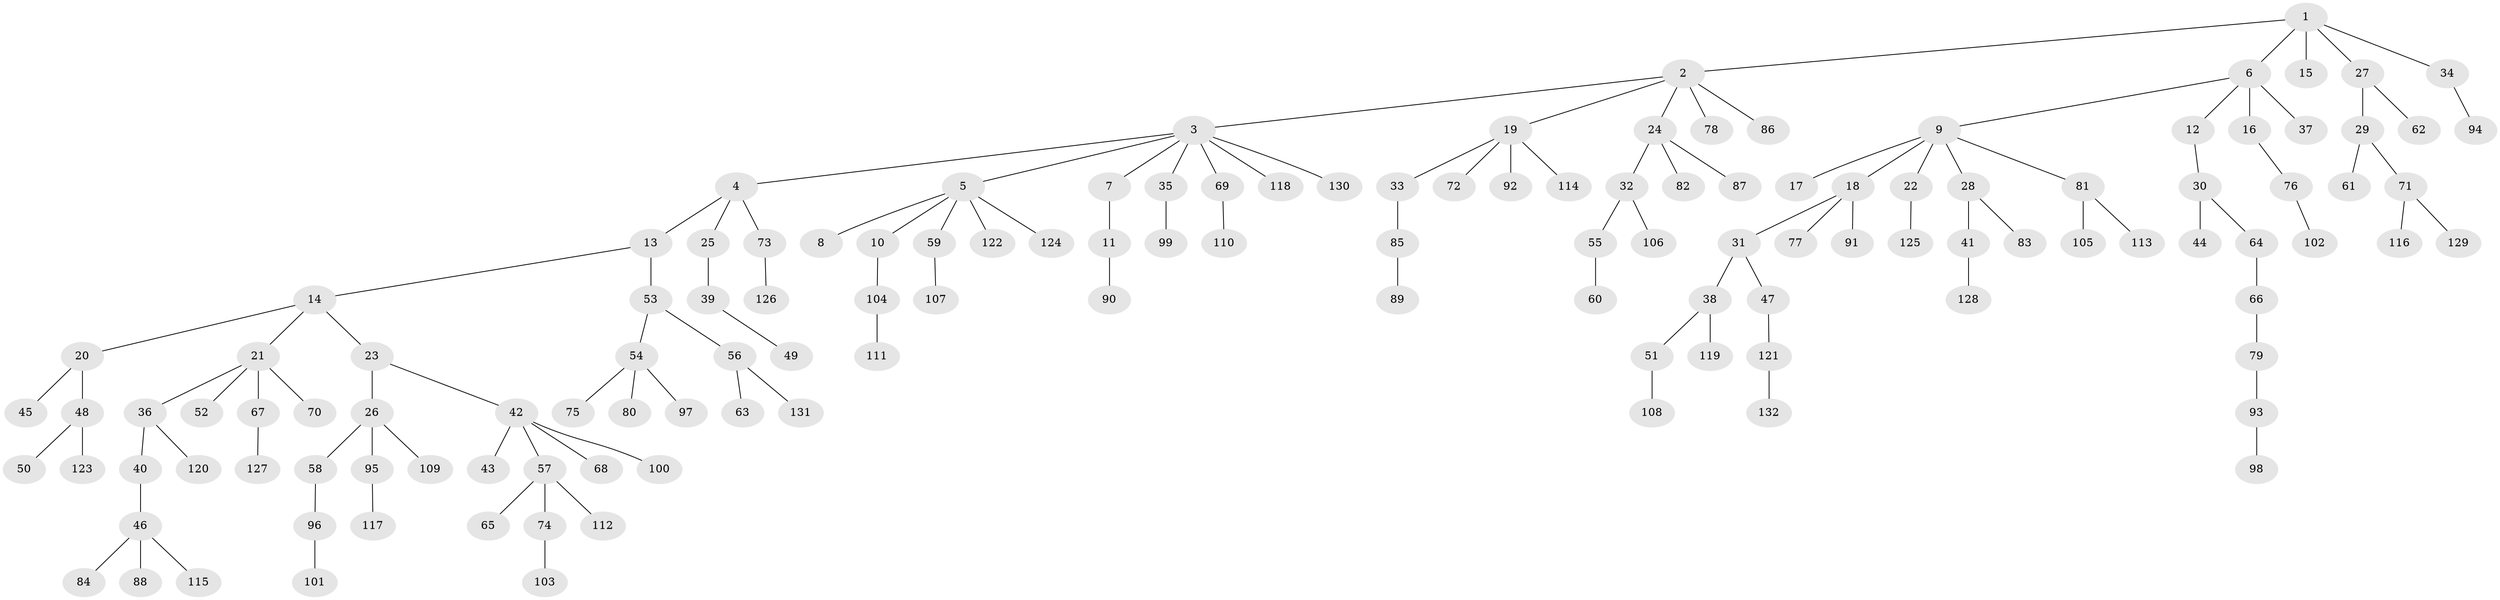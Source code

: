 // coarse degree distribution, {2: 0.17721518987341772, 1: 0.7088607594936709, 4: 0.05063291139240506, 5: 0.0379746835443038, 13: 0.012658227848101266, 28: 0.012658227848101266}
// Generated by graph-tools (version 1.1) at 2025/57/03/04/25 21:57:09]
// undirected, 132 vertices, 131 edges
graph export_dot {
graph [start="1"]
  node [color=gray90,style=filled];
  1;
  2;
  3;
  4;
  5;
  6;
  7;
  8;
  9;
  10;
  11;
  12;
  13;
  14;
  15;
  16;
  17;
  18;
  19;
  20;
  21;
  22;
  23;
  24;
  25;
  26;
  27;
  28;
  29;
  30;
  31;
  32;
  33;
  34;
  35;
  36;
  37;
  38;
  39;
  40;
  41;
  42;
  43;
  44;
  45;
  46;
  47;
  48;
  49;
  50;
  51;
  52;
  53;
  54;
  55;
  56;
  57;
  58;
  59;
  60;
  61;
  62;
  63;
  64;
  65;
  66;
  67;
  68;
  69;
  70;
  71;
  72;
  73;
  74;
  75;
  76;
  77;
  78;
  79;
  80;
  81;
  82;
  83;
  84;
  85;
  86;
  87;
  88;
  89;
  90;
  91;
  92;
  93;
  94;
  95;
  96;
  97;
  98;
  99;
  100;
  101;
  102;
  103;
  104;
  105;
  106;
  107;
  108;
  109;
  110;
  111;
  112;
  113;
  114;
  115;
  116;
  117;
  118;
  119;
  120;
  121;
  122;
  123;
  124;
  125;
  126;
  127;
  128;
  129;
  130;
  131;
  132;
  1 -- 2;
  1 -- 6;
  1 -- 15;
  1 -- 27;
  1 -- 34;
  2 -- 3;
  2 -- 19;
  2 -- 24;
  2 -- 78;
  2 -- 86;
  3 -- 4;
  3 -- 5;
  3 -- 7;
  3 -- 35;
  3 -- 69;
  3 -- 118;
  3 -- 130;
  4 -- 13;
  4 -- 25;
  4 -- 73;
  5 -- 8;
  5 -- 10;
  5 -- 59;
  5 -- 122;
  5 -- 124;
  6 -- 9;
  6 -- 12;
  6 -- 16;
  6 -- 37;
  7 -- 11;
  9 -- 17;
  9 -- 18;
  9 -- 22;
  9 -- 28;
  9 -- 81;
  10 -- 104;
  11 -- 90;
  12 -- 30;
  13 -- 14;
  13 -- 53;
  14 -- 20;
  14 -- 21;
  14 -- 23;
  16 -- 76;
  18 -- 31;
  18 -- 77;
  18 -- 91;
  19 -- 33;
  19 -- 72;
  19 -- 92;
  19 -- 114;
  20 -- 45;
  20 -- 48;
  21 -- 36;
  21 -- 52;
  21 -- 67;
  21 -- 70;
  22 -- 125;
  23 -- 26;
  23 -- 42;
  24 -- 32;
  24 -- 82;
  24 -- 87;
  25 -- 39;
  26 -- 58;
  26 -- 95;
  26 -- 109;
  27 -- 29;
  27 -- 62;
  28 -- 41;
  28 -- 83;
  29 -- 61;
  29 -- 71;
  30 -- 44;
  30 -- 64;
  31 -- 38;
  31 -- 47;
  32 -- 55;
  32 -- 106;
  33 -- 85;
  34 -- 94;
  35 -- 99;
  36 -- 40;
  36 -- 120;
  38 -- 51;
  38 -- 119;
  39 -- 49;
  40 -- 46;
  41 -- 128;
  42 -- 43;
  42 -- 57;
  42 -- 68;
  42 -- 100;
  46 -- 84;
  46 -- 88;
  46 -- 115;
  47 -- 121;
  48 -- 50;
  48 -- 123;
  51 -- 108;
  53 -- 54;
  53 -- 56;
  54 -- 75;
  54 -- 80;
  54 -- 97;
  55 -- 60;
  56 -- 63;
  56 -- 131;
  57 -- 65;
  57 -- 74;
  57 -- 112;
  58 -- 96;
  59 -- 107;
  64 -- 66;
  66 -- 79;
  67 -- 127;
  69 -- 110;
  71 -- 116;
  71 -- 129;
  73 -- 126;
  74 -- 103;
  76 -- 102;
  79 -- 93;
  81 -- 105;
  81 -- 113;
  85 -- 89;
  93 -- 98;
  95 -- 117;
  96 -- 101;
  104 -- 111;
  121 -- 132;
}
